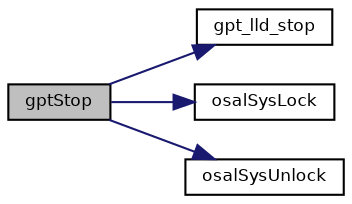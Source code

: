digraph "gptStop"
{
  bgcolor="transparent";
  edge [fontname="Helvetica",fontsize="8",labelfontname="Helvetica",labelfontsize="8"];
  node [fontname="Helvetica",fontsize="8",shape=record];
  rankdir="LR";
  Node7 [label="gptStop",height=0.2,width=0.4,color="black", fillcolor="grey75", style="filled", fontcolor="black"];
  Node7 -> Node8 [color="midnightblue",fontsize="8",style="solid",fontname="Helvetica"];
  Node8 [label="gpt_lld_stop",height=0.2,width=0.4,color="black",URL="$group___g_p_t.html#ga1a7c78fa5465f015a6c3bbc2959d0404",tooltip="Deactivates the GPT peripheral. "];
  Node7 -> Node9 [color="midnightblue",fontsize="8",style="solid",fontname="Helvetica"];
  Node9 [label="osalSysLock",height=0.2,width=0.4,color="black",URL="$group___o_s_a_l.html#ga0cb5e528b0114b4ca61c2eb65a0515fa",tooltip="Enters a critical zone from thread context. "];
  Node7 -> Node10 [color="midnightblue",fontsize="8",style="solid",fontname="Helvetica"];
  Node10 [label="osalSysUnlock",height=0.2,width=0.4,color="black",URL="$group___o_s_a_l.html#ga17dbf4a1761019b8d94f43832c506543",tooltip="Leaves a critical zone from thread context. "];
}
